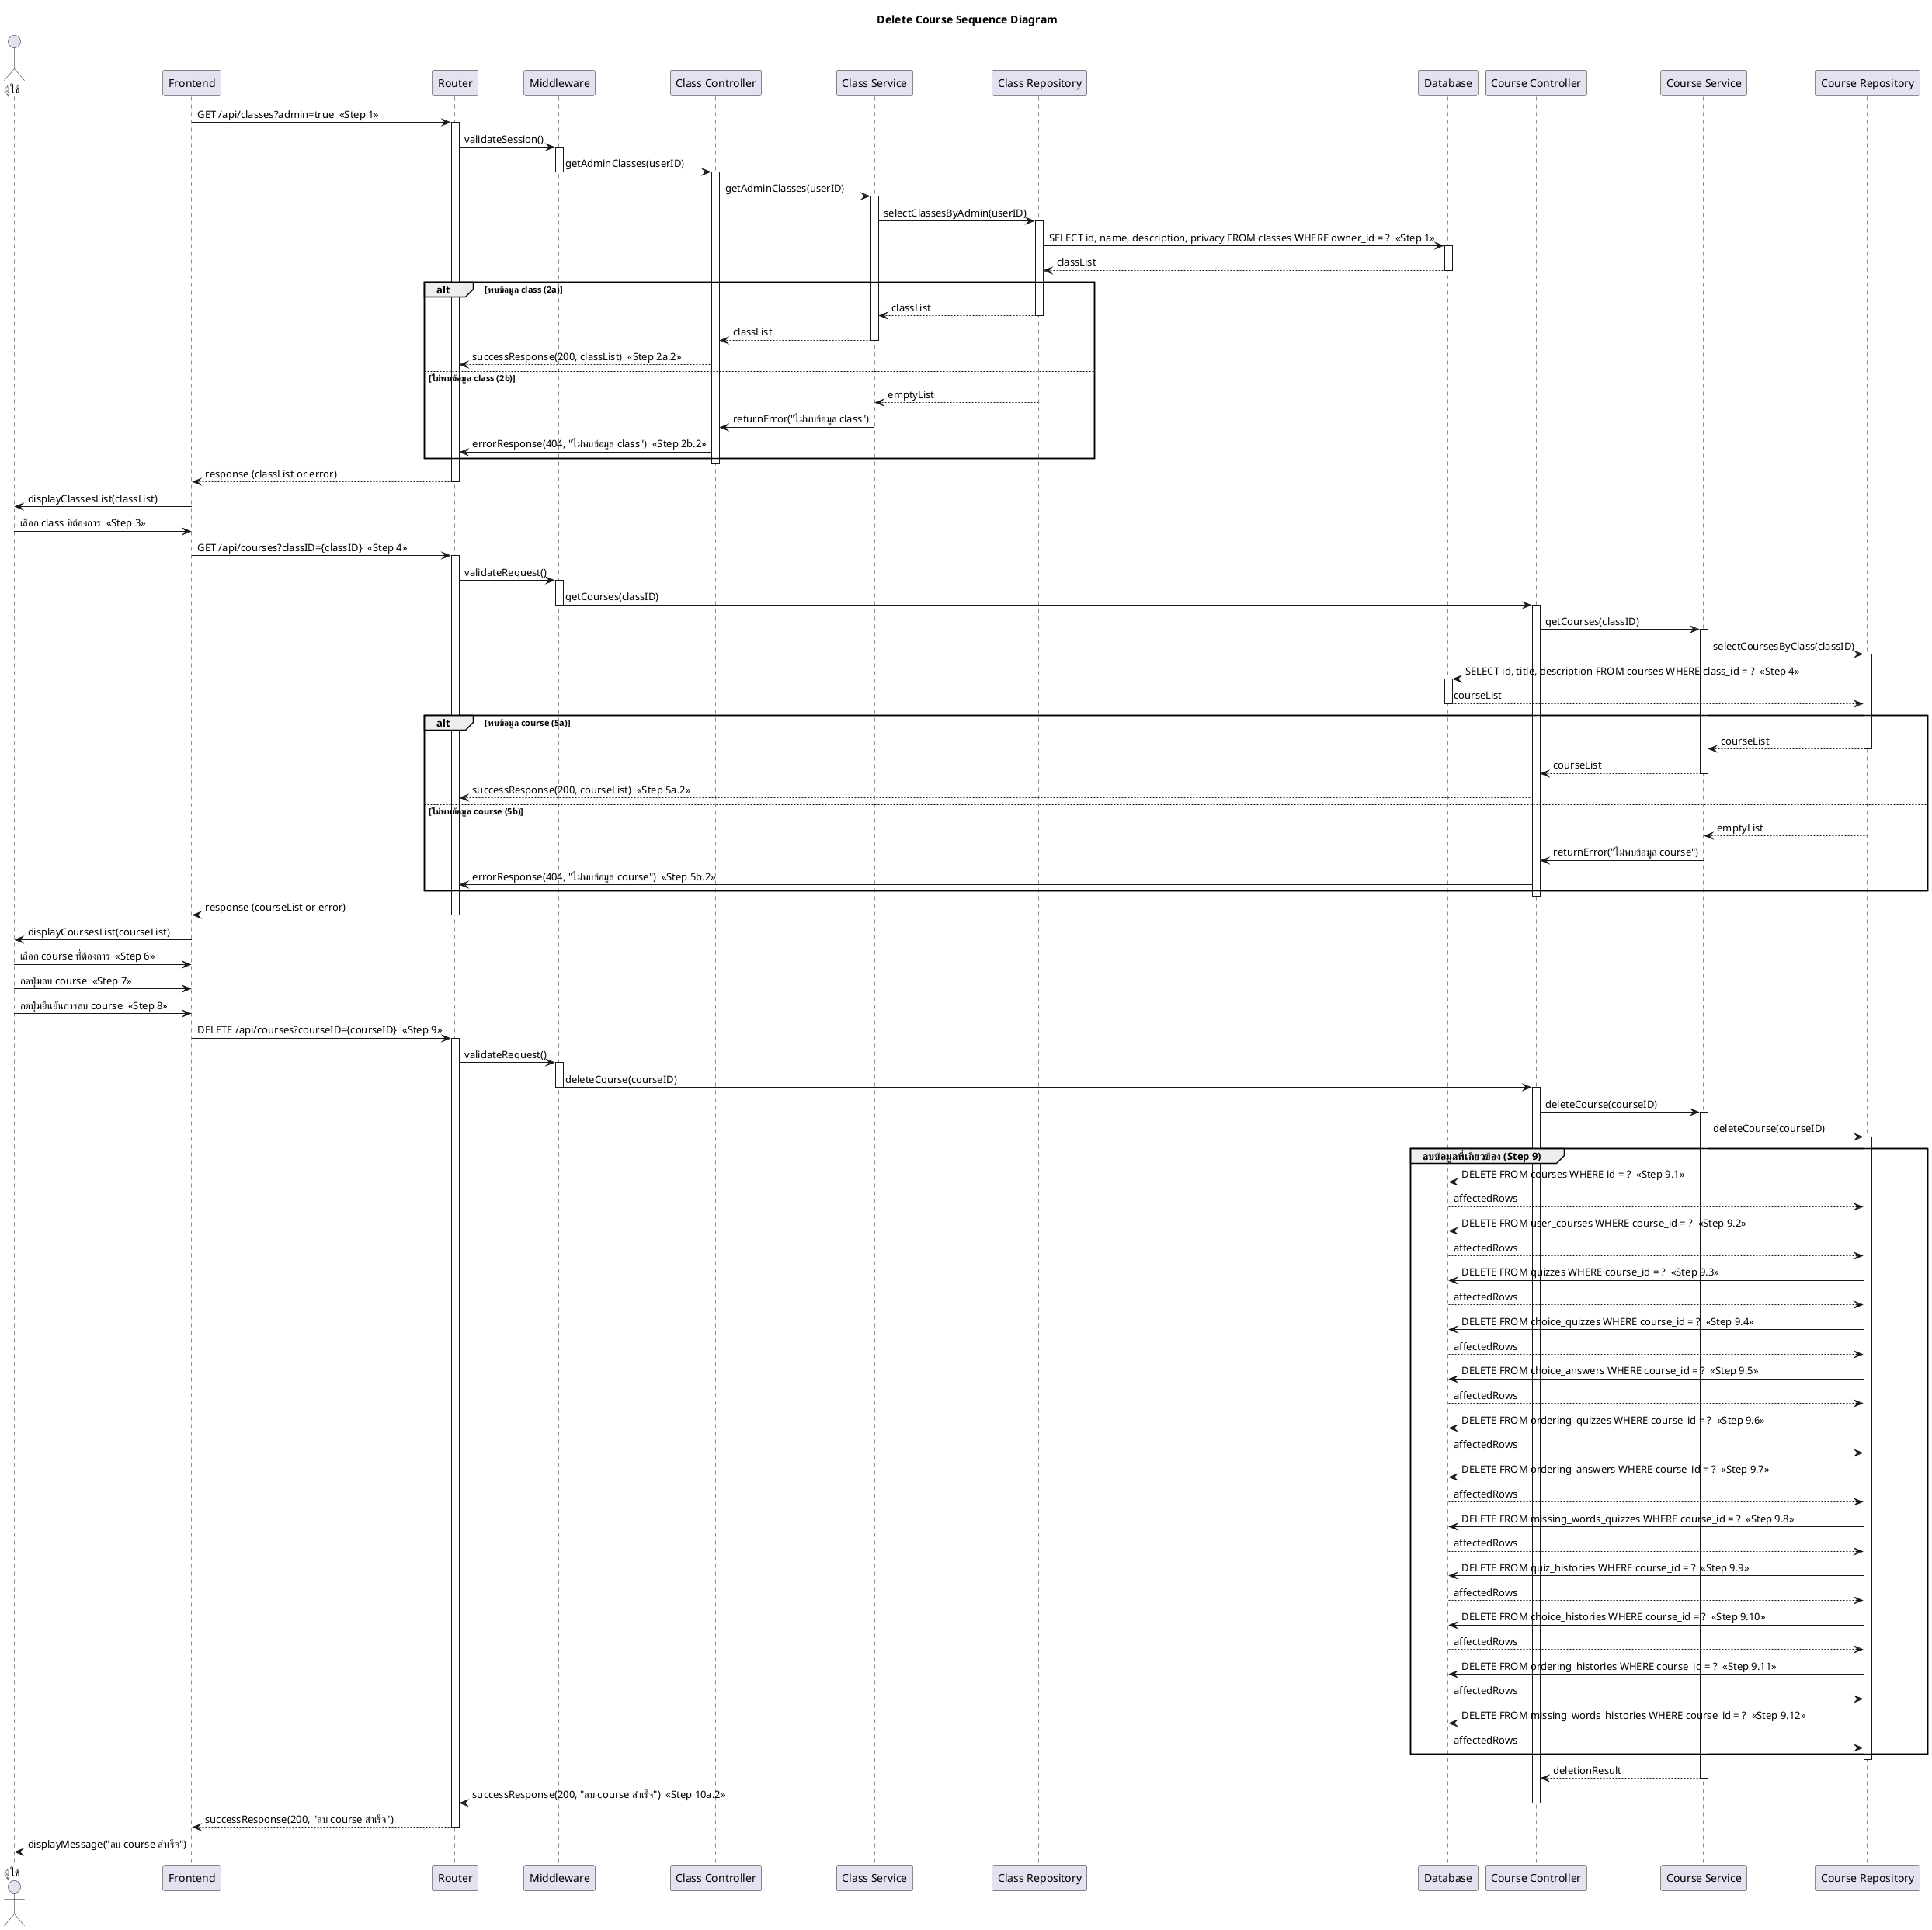 @startuml
title Delete Course Sequence Diagram

actor "ผู้ใช้" as User
participant "Frontend" as FE
participant "Router" as Router
participant "Middleware" as MW

'===== Phase 1: ดึงข้อมูล Class ที่ผู้ใช้เป็นผู้ดูแล =====
participant "Class Controller" as ClassCtrl
participant "Class Service" as ClassServ
participant "Class Repository" as ClassRepo
participant "Database" as DB

' Step 1: ระบบดึงข้อมูล class ที่ผู้ใช้เป็นผู้ดูแล
FE -> Router: GET /api/classes?admin=true  <<Step 1>>
activate Router
Router -> MW: validateSession()
activate MW
MW -> ClassCtrl: getAdminClasses(userID)
deactivate MW
activate ClassCtrl
ClassCtrl -> ClassServ: getAdminClasses(userID)
activate ClassServ
ClassServ -> ClassRepo: selectClassesByAdmin(userID)
activate ClassRepo
ClassRepo -> DB: SELECT id, name, description, privacy FROM classes WHERE owner_id = ?  <<Step 1>>
activate DB
DB --> ClassRepo: classList
deactivate DB
' Step 2: ตรวจสอบข้อมูล class
alt พบข้อมูล class (2a)
    ClassRepo --> ClassServ: classList
    deactivate ClassRepo
    ClassServ --> ClassCtrl: classList
    deactivate ClassServ
    ClassCtrl --> Router: successResponse(200, classList)  <<Step 2a.2>>
else ไม่พบข้อมูล class (2b)
    ClassRepo --> ClassServ: emptyList
    deactivate ClassRepo
    ClassServ -> ClassCtrl: returnError("ไม่พบข้อมูล class")
    deactivate ClassServ
    ClassCtrl -> Router: errorResponse(404, "ไม่พบข้อมูล class")  <<Step 2b.2>>
end
deactivate ClassCtrl
Router --> FE: response (classList or error)
deactivate Router
FE -> User: displayClassesList(classList)

'===== Phase 2: ดึงข้อมูล Course ภายใน class ที่เลือก =====
participant "Course Controller" as CourseCtrl
participant "Course Service" as CourseServ
participant "Course Repository" as CourseRepo

' Step 3: ผู้ใช้เลือก class ที่ต้องการ
User -> FE: เลือก class ที่ต้องการ  <<Step 3>>

' Step 4: ระบบดึงข้อมูล course จาก class ที่เลือก
FE -> Router: GET /api/courses?classID={classID}  <<Step 4>>
activate Router
Router -> MW: validateRequest()
activate MW
MW -> CourseCtrl: getCourses(classID)
deactivate MW
activate CourseCtrl
CourseCtrl -> CourseServ: getCourses(classID)
activate CourseServ
CourseServ -> CourseRepo: selectCoursesByClass(classID)
activate CourseRepo
CourseRepo -> DB: SELECT id, title, description FROM courses WHERE class_id = ?  <<Step 4>>
activate DB
DB --> CourseRepo: courseList
deactivate DB
' Step 5: ตรวจสอบข้อมูล course
alt พบข้อมูล course (5a)
    CourseRepo --> CourseServ: courseList
    deactivate CourseRepo
    CourseServ --> CourseCtrl: courseList
    deactivate CourseServ
    CourseCtrl --> Router: successResponse(200, courseList)  <<Step 5a.2>>
else ไม่พบข้อมูล course (5b)
    CourseRepo --> CourseServ: emptyList
    deactivate CourseRepo
    CourseServ -> CourseCtrl: returnError("ไม่พบข้อมูล course")
    deactivate CourseServ
    CourseCtrl -> Router: errorResponse(404, "ไม่พบข้อมูล course")  <<Step 5b.2>>
end
deactivate CourseCtrl
Router --> FE: response (courseList or error)
deactivate Router
FE -> User: displayCoursesList(courseList)

'===== Phase 3: ลบ Course =====
' Step 6: ผู้ใช้เลือก course ที่ต้องการ
User -> FE: เลือก course ที่ต้องการ  <<Step 6>>

' Step 7: ผู้ใช้กดปุ่มลบ course
User -> FE: กดปุ่มลบ course  <<Step 7>>

' Step 8: ผู้ใช้กดปุ่มยืนยันการลบ course
User -> FE: กดปุ่มยืนยันการลบ course  <<Step 8>>

' Step 9: ระบบลบ course และข้อมูลที่เกี่ยวข้อง
FE -> Router: DELETE /api/courses?courseID={courseID}  <<Step 9>>
activate Router
Router -> MW: validateRequest()
activate MW
MW -> CourseCtrl: deleteCourse(courseID)
deactivate MW
activate CourseCtrl
CourseCtrl -> CourseServ: deleteCourse(courseID)
activate CourseServ
CourseServ -> CourseRepo: deleteCourse(courseID)
activate CourseRepo

group ลบข้อมูลที่เกี่ยวข้อง (Step 9)
    CourseRepo -> DB: DELETE FROM courses WHERE id = ?  <<Step 9.1>>
    DB --> CourseRepo: affectedRows
    CourseRepo -> DB: DELETE FROM user_courses WHERE course_id = ?  <<Step 9.2>>
    DB --> CourseRepo: affectedRows
    CourseRepo -> DB: DELETE FROM quizzes WHERE course_id = ?  <<Step 9.3>>
    DB --> CourseRepo: affectedRows
    CourseRepo -> DB: DELETE FROM choice_quizzes WHERE course_id = ?  <<Step 9.4>>
    DB --> CourseRepo: affectedRows
    CourseRepo -> DB: DELETE FROM choice_answers WHERE course_id = ?  <<Step 9.5>>
    DB --> CourseRepo: affectedRows
    CourseRepo -> DB: DELETE FROM ordering_quizzes WHERE course_id = ?  <<Step 9.6>>
    DB --> CourseRepo: affectedRows
    CourseRepo -> DB: DELETE FROM ordering_answers WHERE course_id = ?  <<Step 9.7>>
    DB --> CourseRepo: affectedRows
    CourseRepo -> DB: DELETE FROM missing_words_quizzes WHERE course_id = ?  <<Step 9.8>>
    DB --> CourseRepo: affectedRows
    CourseRepo -> DB: DELETE FROM quiz_histories WHERE course_id = ?  <<Step 9.9>>
    DB --> CourseRepo: affectedRows
    CourseRepo -> DB: DELETE FROM choice_histories WHERE course_id = ?  <<Step 9.10>>
    DB --> CourseRepo: affectedRows
    CourseRepo -> DB: DELETE FROM ordering_histories WHERE course_id = ?  <<Step 9.11>>
    DB --> CourseRepo: affectedRows
    CourseRepo -> DB: DELETE FROM missing_words_histories WHERE course_id = ?  <<Step 9.12>>
    DB --> CourseRepo: affectedRows
end
deactivate CourseRepo
CourseServ --> CourseCtrl: deletionResult
deactivate CourseServ
CourseCtrl --> Router: successResponse(200, "ลบ course สำเร็จ")  <<Step 10a.2>>
deactivate CourseCtrl
Router --> FE: successResponse(200, "ลบ course สำเร็จ")
deactivate Router
FE -> User: displayMessage("ลบ course สำเร็จ")

'===== Alternate Flow: หากการลบล้มเหลว =====
' (หากในขั้นตอน 10 ระบบไม่สามารถลบ course ได้)
' CourseCtrl -> Router: errorResponse(500, "ไม่สามารถลบ course ได้")  <<Step 10b.2>>
' FE -> User: displayMessage("ไม่สามารถลบ course ได้")

@enduml
